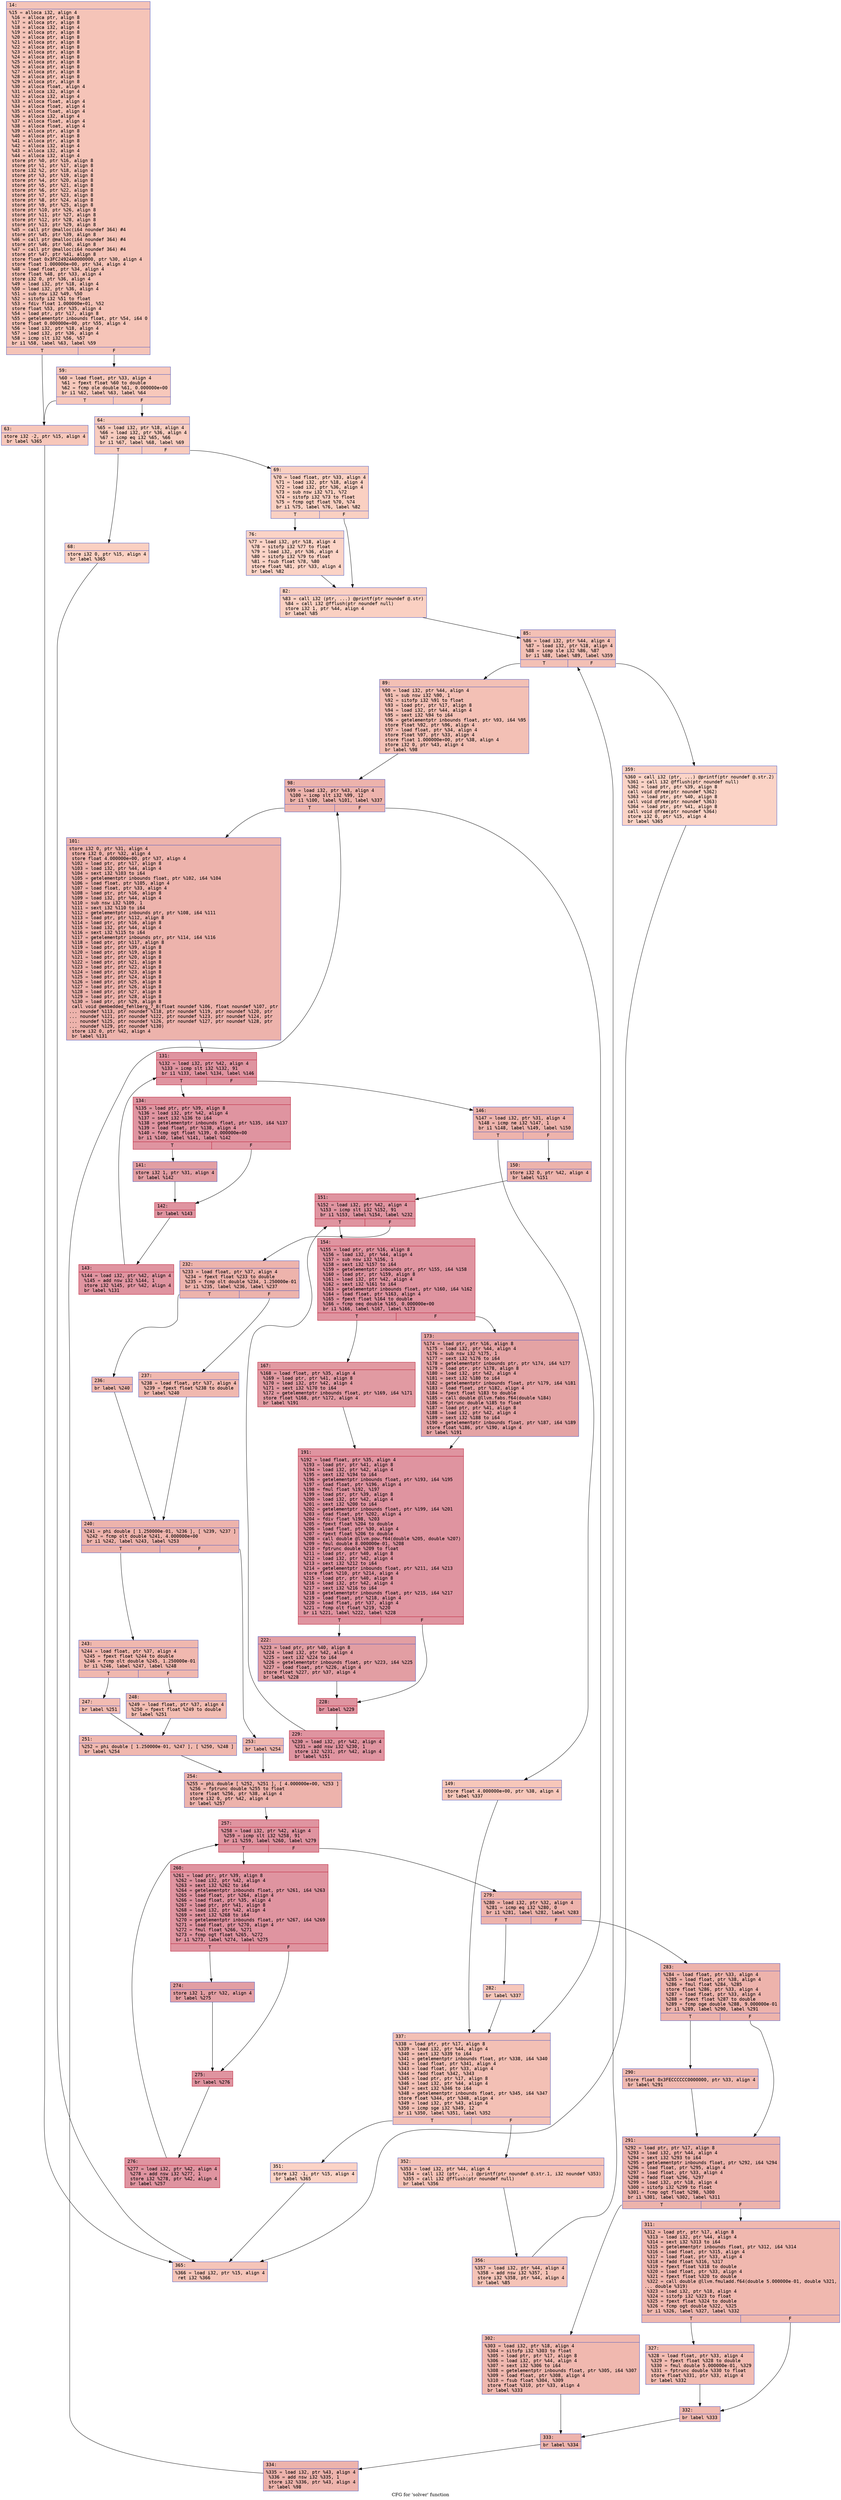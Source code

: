 digraph "CFG for 'solver' function" {
	label="CFG for 'solver' function";

	Node0x600000ca7bb0 [shape=record,color="#3d50c3ff", style=filled, fillcolor="#e97a5f70" fontname="Courier",label="{14:\l|  %15 = alloca i32, align 4\l  %16 = alloca ptr, align 8\l  %17 = alloca ptr, align 8\l  %18 = alloca i32, align 4\l  %19 = alloca ptr, align 8\l  %20 = alloca ptr, align 8\l  %21 = alloca ptr, align 8\l  %22 = alloca ptr, align 8\l  %23 = alloca ptr, align 8\l  %24 = alloca ptr, align 8\l  %25 = alloca ptr, align 8\l  %26 = alloca ptr, align 8\l  %27 = alloca ptr, align 8\l  %28 = alloca ptr, align 8\l  %29 = alloca ptr, align 8\l  %30 = alloca float, align 4\l  %31 = alloca i32, align 4\l  %32 = alloca i32, align 4\l  %33 = alloca float, align 4\l  %34 = alloca float, align 4\l  %35 = alloca float, align 4\l  %36 = alloca i32, align 4\l  %37 = alloca float, align 4\l  %38 = alloca float, align 4\l  %39 = alloca ptr, align 8\l  %40 = alloca ptr, align 8\l  %41 = alloca ptr, align 8\l  %42 = alloca i32, align 4\l  %43 = alloca i32, align 4\l  %44 = alloca i32, align 4\l  store ptr %0, ptr %16, align 8\l  store ptr %1, ptr %17, align 8\l  store i32 %2, ptr %18, align 4\l  store ptr %3, ptr %19, align 8\l  store ptr %4, ptr %20, align 8\l  store ptr %5, ptr %21, align 8\l  store ptr %6, ptr %22, align 8\l  store ptr %7, ptr %23, align 8\l  store ptr %8, ptr %24, align 8\l  store ptr %9, ptr %25, align 8\l  store ptr %10, ptr %26, align 8\l  store ptr %11, ptr %27, align 8\l  store ptr %12, ptr %28, align 8\l  store ptr %13, ptr %29, align 8\l  %45 = call ptr @malloc(i64 noundef 364) #4\l  store ptr %45, ptr %39, align 8\l  %46 = call ptr @malloc(i64 noundef 364) #4\l  store ptr %46, ptr %40, align 8\l  %47 = call ptr @malloc(i64 noundef 364) #4\l  store ptr %47, ptr %41, align 8\l  store float 0x3FC24924A0000000, ptr %30, align 4\l  store float 1.000000e+00, ptr %34, align 4\l  %48 = load float, ptr %34, align 4\l  store float %48, ptr %33, align 4\l  store i32 0, ptr %36, align 4\l  %49 = load i32, ptr %18, align 4\l  %50 = load i32, ptr %36, align 4\l  %51 = sub nsw i32 %49, %50\l  %52 = sitofp i32 %51 to float\l  %53 = fdiv float 1.000000e+01, %52\l  store float %53, ptr %35, align 4\l  %54 = load ptr, ptr %17, align 8\l  %55 = getelementptr inbounds float, ptr %54, i64 0\l  store float 0.000000e+00, ptr %55, align 4\l  %56 = load i32, ptr %18, align 4\l  %57 = load i32, ptr %36, align 4\l  %58 = icmp slt i32 %56, %57\l  br i1 %58, label %63, label %59\l|{<s0>T|<s1>F}}"];
	Node0x600000ca7bb0:s0 -> Node0x600000ca7c50[tooltip="14 -> 63\nProbability 50.00%" ];
	Node0x600000ca7bb0:s1 -> Node0x600000ca7c00[tooltip="14 -> 59\nProbability 50.00%" ];
	Node0x600000ca7c00 [shape=record,color="#3d50c3ff", style=filled, fillcolor="#ed836670" fontname="Courier",label="{59:\l|  %60 = load float, ptr %33, align 4\l  %61 = fpext float %60 to double\l  %62 = fcmp ole double %61, 0.000000e+00\l  br i1 %62, label %63, label %64\l|{<s0>T|<s1>F}}"];
	Node0x600000ca7c00:s0 -> Node0x600000ca7c50[tooltip="59 -> 63\nProbability 50.00%" ];
	Node0x600000ca7c00:s1 -> Node0x600000ca7ca0[tooltip="59 -> 64\nProbability 50.00%" ];
	Node0x600000ca7c50 [shape=record,color="#3d50c3ff", style=filled, fillcolor="#ec7f6370" fontname="Courier",label="{63:\l|  store i32 -2, ptr %15, align 4\l  br label %365\l}"];
	Node0x600000ca7c50 -> Node0x600000ca0e60[tooltip="63 -> 365\nProbability 100.00%" ];
	Node0x600000ca7ca0 [shape=record,color="#3d50c3ff", style=filled, fillcolor="#f08b6e70" fontname="Courier",label="{64:\l|  %65 = load i32, ptr %18, align 4\l  %66 = load i32, ptr %36, align 4\l  %67 = icmp eq i32 %65, %66\l  br i1 %67, label %68, label %69\l|{<s0>T|<s1>F}}"];
	Node0x600000ca7ca0:s0 -> Node0x600000ca7cf0[tooltip="64 -> 68\nProbability 50.00%" ];
	Node0x600000ca7ca0:s1 -> Node0x600000ca7d40[tooltip="64 -> 69\nProbability 50.00%" ];
	Node0x600000ca7cf0 [shape=record,color="#3d50c3ff", style=filled, fillcolor="#f3947570" fontname="Courier",label="{68:\l|  store i32 0, ptr %15, align 4\l  br label %365\l}"];
	Node0x600000ca7cf0 -> Node0x600000ca0e60[tooltip="68 -> 365\nProbability 100.00%" ];
	Node0x600000ca7d40 [shape=record,color="#3d50c3ff", style=filled, fillcolor="#f3947570" fontname="Courier",label="{69:\l|  %70 = load float, ptr %33, align 4\l  %71 = load i32, ptr %18, align 4\l  %72 = load i32, ptr %36, align 4\l  %73 = sub nsw i32 %71, %72\l  %74 = sitofp i32 %73 to float\l  %75 = fcmp ogt float %70, %74\l  br i1 %75, label %76, label %82\l|{<s0>T|<s1>F}}"];
	Node0x600000ca7d40:s0 -> Node0x600000ca7d90[tooltip="69 -> 76\nProbability 50.00%" ];
	Node0x600000ca7d40:s1 -> Node0x600000ca7de0[tooltip="69 -> 82\nProbability 50.00%" ];
	Node0x600000ca7d90 [shape=record,color="#3d50c3ff", style=filled, fillcolor="#f59c7d70" fontname="Courier",label="{76:\l|  %77 = load i32, ptr %18, align 4\l  %78 = sitofp i32 %77 to float\l  %79 = load i32, ptr %36, align 4\l  %80 = sitofp i32 %79 to float\l  %81 = fsub float %78, %80\l  store float %81, ptr %33, align 4\l  br label %82\l}"];
	Node0x600000ca7d90 -> Node0x600000ca7de0[tooltip="76 -> 82\nProbability 100.00%" ];
	Node0x600000ca7de0 [shape=record,color="#3d50c3ff", style=filled, fillcolor="#f3947570" fontname="Courier",label="{82:\l|  %83 = call i32 (ptr, ...) @printf(ptr noundef @.str)\l  %84 = call i32 @fflush(ptr noundef null)\l  store i32 1, ptr %44, align 4\l  br label %85\l}"];
	Node0x600000ca7de0 -> Node0x600000ca7e30[tooltip="82 -> 85\nProbability 100.00%" ];
	Node0x600000ca7e30 [shape=record,color="#3d50c3ff", style=filled, fillcolor="#e5705870" fontname="Courier",label="{85:\l|  %86 = load i32, ptr %44, align 4\l  %87 = load i32, ptr %18, align 4\l  %88 = icmp sle i32 %86, %87\l  br i1 %88, label %89, label %359\l|{<s0>T|<s1>F}}"];
	Node0x600000ca7e30:s0 -> Node0x600000ca7e80[tooltip="85 -> 89\nProbability 96.88%" ];
	Node0x600000ca7e30:s1 -> Node0x600000ca0e10[tooltip="85 -> 359\nProbability 3.12%" ];
	Node0x600000ca7e80 [shape=record,color="#3d50c3ff", style=filled, fillcolor="#e5705870" fontname="Courier",label="{89:\l|  %90 = load i32, ptr %44, align 4\l  %91 = sub nsw i32 %90, 1\l  %92 = sitofp i32 %91 to float\l  %93 = load ptr, ptr %17, align 8\l  %94 = load i32, ptr %44, align 4\l  %95 = sext i32 %94 to i64\l  %96 = getelementptr inbounds float, ptr %93, i64 %95\l  store float %92, ptr %96, align 4\l  %97 = load float, ptr %34, align 4\l  store float %97, ptr %33, align 4\l  store float 1.000000e+00, ptr %38, align 4\l  store i32 0, ptr %43, align 4\l  br label %98\l}"];
	Node0x600000ca7e80 -> Node0x600000ca7ed0[tooltip="89 -> 98\nProbability 100.00%" ];
	Node0x600000ca7ed0 [shape=record,color="#3d50c3ff", style=filled, fillcolor="#d6524470" fontname="Courier",label="{98:\l|  %99 = load i32, ptr %43, align 4\l  %100 = icmp slt i32 %99, 12\l  br i1 %100, label %101, label %337\l|{<s0>T|<s1>F}}"];
	Node0x600000ca7ed0:s0 -> Node0x600000ca7f20[tooltip="98 -> 101\nProbability 96.88%" ];
	Node0x600000ca7ed0:s1 -> Node0x600000ca0cd0[tooltip="98 -> 337\nProbability 3.12%" ];
	Node0x600000ca7f20 [shape=record,color="#3d50c3ff", style=filled, fillcolor="#d6524470" fontname="Courier",label="{101:\l|  store i32 0, ptr %31, align 4\l  store i32 0, ptr %32, align 4\l  store float 4.000000e+00, ptr %37, align 4\l  %102 = load ptr, ptr %17, align 8\l  %103 = load i32, ptr %44, align 4\l  %104 = sext i32 %103 to i64\l  %105 = getelementptr inbounds float, ptr %102, i64 %104\l  %106 = load float, ptr %105, align 4\l  %107 = load float, ptr %33, align 4\l  %108 = load ptr, ptr %16, align 8\l  %109 = load i32, ptr %44, align 4\l  %110 = sub nsw i32 %109, 1\l  %111 = sext i32 %110 to i64\l  %112 = getelementptr inbounds ptr, ptr %108, i64 %111\l  %113 = load ptr, ptr %112, align 8\l  %114 = load ptr, ptr %16, align 8\l  %115 = load i32, ptr %44, align 4\l  %116 = sext i32 %115 to i64\l  %117 = getelementptr inbounds ptr, ptr %114, i64 %116\l  %118 = load ptr, ptr %117, align 8\l  %119 = load ptr, ptr %39, align 8\l  %120 = load ptr, ptr %19, align 8\l  %121 = load ptr, ptr %20, align 8\l  %122 = load ptr, ptr %21, align 8\l  %123 = load ptr, ptr %22, align 8\l  %124 = load ptr, ptr %23, align 8\l  %125 = load ptr, ptr %24, align 8\l  %126 = load ptr, ptr %25, align 8\l  %127 = load ptr, ptr %26, align 8\l  %128 = load ptr, ptr %27, align 8\l  %129 = load ptr, ptr %28, align 8\l  %130 = load ptr, ptr %29, align 8\l  call void @embedded_fehlberg_7_8(float noundef %106, float noundef %107, ptr\l... noundef %113, ptr noundef %118, ptr noundef %119, ptr noundef %120, ptr\l... noundef %121, ptr noundef %122, ptr noundef %123, ptr noundef %124, ptr\l... noundef %125, ptr noundef %126, ptr noundef %127, ptr noundef %128, ptr\l... noundef %129, ptr noundef %130)\l  store i32 0, ptr %42, align 4\l  br label %131\l}"];
	Node0x600000ca7f20 -> Node0x600000ca7f70[tooltip="101 -> 131\nProbability 100.00%" ];
	Node0x600000ca7f70 [shape=record,color="#b70d28ff", style=filled, fillcolor="#b70d2870" fontname="Courier",label="{131:\l|  %132 = load i32, ptr %42, align 4\l  %133 = icmp slt i32 %132, 91\l  br i1 %133, label %134, label %146\l|{<s0>T|<s1>F}}"];
	Node0x600000ca7f70:s0 -> Node0x600000ca0000[tooltip="131 -> 134\nProbability 96.88%" ];
	Node0x600000ca7f70:s1 -> Node0x600000ca0140[tooltip="131 -> 146\nProbability 3.12%" ];
	Node0x600000ca0000 [shape=record,color="#b70d28ff", style=filled, fillcolor="#b70d2870" fontname="Courier",label="{134:\l|  %135 = load ptr, ptr %39, align 8\l  %136 = load i32, ptr %42, align 4\l  %137 = sext i32 %136 to i64\l  %138 = getelementptr inbounds float, ptr %135, i64 %137\l  %139 = load float, ptr %138, align 4\l  %140 = fcmp ogt float %139, 0.000000e+00\l  br i1 %140, label %141, label %142\l|{<s0>T|<s1>F}}"];
	Node0x600000ca0000:s0 -> Node0x600000ca0050[tooltip="134 -> 141\nProbability 50.00%" ];
	Node0x600000ca0000:s1 -> Node0x600000ca00a0[tooltip="134 -> 142\nProbability 50.00%" ];
	Node0x600000ca0050 [shape=record,color="#3d50c3ff", style=filled, fillcolor="#be242e70" fontname="Courier",label="{141:\l|  store i32 1, ptr %31, align 4\l  br label %142\l}"];
	Node0x600000ca0050 -> Node0x600000ca00a0[tooltip="141 -> 142\nProbability 100.00%" ];
	Node0x600000ca00a0 [shape=record,color="#b70d28ff", style=filled, fillcolor="#b70d2870" fontname="Courier",label="{142:\l|  br label %143\l}"];
	Node0x600000ca00a0 -> Node0x600000ca00f0[tooltip="142 -> 143\nProbability 100.00%" ];
	Node0x600000ca00f0 [shape=record,color="#b70d28ff", style=filled, fillcolor="#b70d2870" fontname="Courier",label="{143:\l|  %144 = load i32, ptr %42, align 4\l  %145 = add nsw i32 %144, 1\l  store i32 %145, ptr %42, align 4\l  br label %131\l}"];
	Node0x600000ca00f0 -> Node0x600000ca7f70[tooltip="143 -> 131\nProbability 100.00%" ];
	Node0x600000ca0140 [shape=record,color="#3d50c3ff", style=filled, fillcolor="#d6524470" fontname="Courier",label="{146:\l|  %147 = load i32, ptr %31, align 4\l  %148 = icmp ne i32 %147, 1\l  br i1 %148, label %149, label %150\l|{<s0>T|<s1>F}}"];
	Node0x600000ca0140:s0 -> Node0x600000ca0190[tooltip="146 -> 149\nProbability 3.12%" ];
	Node0x600000ca0140:s1 -> Node0x600000ca01e0[tooltip="146 -> 150\nProbability 96.88%" ];
	Node0x600000ca0190 [shape=record,color="#3d50c3ff", style=filled, fillcolor="#ec7f6370" fontname="Courier",label="{149:\l|  store float 4.000000e+00, ptr %38, align 4\l  br label %337\l}"];
	Node0x600000ca0190 -> Node0x600000ca0cd0[tooltip="149 -> 337\nProbability 100.00%" ];
	Node0x600000ca01e0 [shape=record,color="#3d50c3ff", style=filled, fillcolor="#d6524470" fontname="Courier",label="{150:\l|  store i32 0, ptr %42, align 4\l  br label %151\l}"];
	Node0x600000ca01e0 -> Node0x600000ca0230[tooltip="150 -> 151\nProbability 100.00%" ];
	Node0x600000ca0230 [shape=record,color="#b70d28ff", style=filled, fillcolor="#b70d2870" fontname="Courier",label="{151:\l|  %152 = load i32, ptr %42, align 4\l  %153 = icmp slt i32 %152, 91\l  br i1 %153, label %154, label %232\l|{<s0>T|<s1>F}}"];
	Node0x600000ca0230:s0 -> Node0x600000ca0280[tooltip="151 -> 154\nProbability 96.88%" ];
	Node0x600000ca0230:s1 -> Node0x600000ca04b0[tooltip="151 -> 232\nProbability 3.12%" ];
	Node0x600000ca0280 [shape=record,color="#b70d28ff", style=filled, fillcolor="#b70d2870" fontname="Courier",label="{154:\l|  %155 = load ptr, ptr %16, align 8\l  %156 = load i32, ptr %44, align 4\l  %157 = sub nsw i32 %156, 1\l  %158 = sext i32 %157 to i64\l  %159 = getelementptr inbounds ptr, ptr %155, i64 %158\l  %160 = load ptr, ptr %159, align 8\l  %161 = load i32, ptr %42, align 4\l  %162 = sext i32 %161 to i64\l  %163 = getelementptr inbounds float, ptr %160, i64 %162\l  %164 = load float, ptr %163, align 4\l  %165 = fpext float %164 to double\l  %166 = fcmp oeq double %165, 0.000000e+00\l  br i1 %166, label %167, label %173\l|{<s0>T|<s1>F}}"];
	Node0x600000ca0280:s0 -> Node0x600000ca02d0[tooltip="154 -> 167\nProbability 62.50%" ];
	Node0x600000ca0280:s1 -> Node0x600000ca0320[tooltip="154 -> 173\nProbability 37.50%" ];
	Node0x600000ca02d0 [shape=record,color="#b70d28ff", style=filled, fillcolor="#bb1b2c70" fontname="Courier",label="{167:\l|  %168 = load float, ptr %35, align 4\l  %169 = load ptr, ptr %41, align 8\l  %170 = load i32, ptr %42, align 4\l  %171 = sext i32 %170 to i64\l  %172 = getelementptr inbounds float, ptr %169, i64 %171\l  store float %168, ptr %172, align 4\l  br label %191\l}"];
	Node0x600000ca02d0 -> Node0x600000ca0370[tooltip="167 -> 191\nProbability 100.00%" ];
	Node0x600000ca0320 [shape=record,color="#3d50c3ff", style=filled, fillcolor="#c32e3170" fontname="Courier",label="{173:\l|  %174 = load ptr, ptr %16, align 8\l  %175 = load i32, ptr %44, align 4\l  %176 = sub nsw i32 %175, 1\l  %177 = sext i32 %176 to i64\l  %178 = getelementptr inbounds ptr, ptr %174, i64 %177\l  %179 = load ptr, ptr %178, align 8\l  %180 = load i32, ptr %42, align 4\l  %181 = sext i32 %180 to i64\l  %182 = getelementptr inbounds float, ptr %179, i64 %181\l  %183 = load float, ptr %182, align 4\l  %184 = fpext float %183 to double\l  %185 = call double @llvm.fabs.f64(double %184)\l  %186 = fptrunc double %185 to float\l  %187 = load ptr, ptr %41, align 8\l  %188 = load i32, ptr %42, align 4\l  %189 = sext i32 %188 to i64\l  %190 = getelementptr inbounds float, ptr %187, i64 %189\l  store float %186, ptr %190, align 4\l  br label %191\l}"];
	Node0x600000ca0320 -> Node0x600000ca0370[tooltip="173 -> 191\nProbability 100.00%" ];
	Node0x600000ca0370 [shape=record,color="#b70d28ff", style=filled, fillcolor="#b70d2870" fontname="Courier",label="{191:\l|  %192 = load float, ptr %35, align 4\l  %193 = load ptr, ptr %41, align 8\l  %194 = load i32, ptr %42, align 4\l  %195 = sext i32 %194 to i64\l  %196 = getelementptr inbounds float, ptr %193, i64 %195\l  %197 = load float, ptr %196, align 4\l  %198 = fmul float %192, %197\l  %199 = load ptr, ptr %39, align 8\l  %200 = load i32, ptr %42, align 4\l  %201 = sext i32 %200 to i64\l  %202 = getelementptr inbounds float, ptr %199, i64 %201\l  %203 = load float, ptr %202, align 4\l  %204 = fdiv float %198, %203\l  %205 = fpext float %204 to double\l  %206 = load float, ptr %30, align 4\l  %207 = fpext float %206 to double\l  %208 = call double @llvm.pow.f64(double %205, double %207)\l  %209 = fmul double 8.000000e-01, %208\l  %210 = fptrunc double %209 to float\l  %211 = load ptr, ptr %40, align 8\l  %212 = load i32, ptr %42, align 4\l  %213 = sext i32 %212 to i64\l  %214 = getelementptr inbounds float, ptr %211, i64 %213\l  store float %210, ptr %214, align 4\l  %215 = load ptr, ptr %40, align 8\l  %216 = load i32, ptr %42, align 4\l  %217 = sext i32 %216 to i64\l  %218 = getelementptr inbounds float, ptr %215, i64 %217\l  %219 = load float, ptr %218, align 4\l  %220 = load float, ptr %37, align 4\l  %221 = fcmp olt float %219, %220\l  br i1 %221, label %222, label %228\l|{<s0>T|<s1>F}}"];
	Node0x600000ca0370:s0 -> Node0x600000ca03c0[tooltip="191 -> 222\nProbability 50.00%" ];
	Node0x600000ca0370:s1 -> Node0x600000ca0410[tooltip="191 -> 228\nProbability 50.00%" ];
	Node0x600000ca03c0 [shape=record,color="#3d50c3ff", style=filled, fillcolor="#be242e70" fontname="Courier",label="{222:\l|  %223 = load ptr, ptr %40, align 8\l  %224 = load i32, ptr %42, align 4\l  %225 = sext i32 %224 to i64\l  %226 = getelementptr inbounds float, ptr %223, i64 %225\l  %227 = load float, ptr %226, align 4\l  store float %227, ptr %37, align 4\l  br label %228\l}"];
	Node0x600000ca03c0 -> Node0x600000ca0410[tooltip="222 -> 228\nProbability 100.00%" ];
	Node0x600000ca0410 [shape=record,color="#b70d28ff", style=filled, fillcolor="#b70d2870" fontname="Courier",label="{228:\l|  br label %229\l}"];
	Node0x600000ca0410 -> Node0x600000ca0460[tooltip="228 -> 229\nProbability 100.00%" ];
	Node0x600000ca0460 [shape=record,color="#b70d28ff", style=filled, fillcolor="#b70d2870" fontname="Courier",label="{229:\l|  %230 = load i32, ptr %42, align 4\l  %231 = add nsw i32 %230, 1\l  store i32 %231, ptr %42, align 4\l  br label %151\l}"];
	Node0x600000ca0460 -> Node0x600000ca0230[tooltip="229 -> 151\nProbability 100.00%" ];
	Node0x600000ca04b0 [shape=record,color="#3d50c3ff", style=filled, fillcolor="#d6524470" fontname="Courier",label="{232:\l|  %233 = load float, ptr %37, align 4\l  %234 = fpext float %233 to double\l  %235 = fcmp olt double %234, 1.250000e-01\l  br i1 %235, label %236, label %237\l|{<s0>T|<s1>F}}"];
	Node0x600000ca04b0:s0 -> Node0x600000ca0500[tooltip="232 -> 236\nProbability 50.00%" ];
	Node0x600000ca04b0:s1 -> Node0x600000ca0550[tooltip="232 -> 237\nProbability 50.00%" ];
	Node0x600000ca0500 [shape=record,color="#3d50c3ff", style=filled, fillcolor="#dc5d4a70" fontname="Courier",label="{236:\l|  br label %240\l}"];
	Node0x600000ca0500 -> Node0x600000ca05a0[tooltip="236 -> 240\nProbability 100.00%" ];
	Node0x600000ca0550 [shape=record,color="#3d50c3ff", style=filled, fillcolor="#dc5d4a70" fontname="Courier",label="{237:\l|  %238 = load float, ptr %37, align 4\l  %239 = fpext float %238 to double\l  br label %240\l}"];
	Node0x600000ca0550 -> Node0x600000ca05a0[tooltip="237 -> 240\nProbability 100.00%" ];
	Node0x600000ca05a0 [shape=record,color="#3d50c3ff", style=filled, fillcolor="#d6524470" fontname="Courier",label="{240:\l|  %241 = phi double [ 1.250000e-01, %236 ], [ %239, %237 ]\l  %242 = fcmp olt double %241, 4.000000e+00\l  br i1 %242, label %243, label %253\l|{<s0>T|<s1>F}}"];
	Node0x600000ca05a0:s0 -> Node0x600000ca05f0[tooltip="240 -> 243\nProbability 50.00%" ];
	Node0x600000ca05a0:s1 -> Node0x600000ca0730[tooltip="240 -> 253\nProbability 50.00%" ];
	Node0x600000ca05f0 [shape=record,color="#3d50c3ff", style=filled, fillcolor="#dc5d4a70" fontname="Courier",label="{243:\l|  %244 = load float, ptr %37, align 4\l  %245 = fpext float %244 to double\l  %246 = fcmp olt double %245, 1.250000e-01\l  br i1 %246, label %247, label %248\l|{<s0>T|<s1>F}}"];
	Node0x600000ca05f0:s0 -> Node0x600000ca0640[tooltip="243 -> 247\nProbability 50.00%" ];
	Node0x600000ca05f0:s1 -> Node0x600000ca0690[tooltip="243 -> 248\nProbability 50.00%" ];
	Node0x600000ca0640 [shape=record,color="#3d50c3ff", style=filled, fillcolor="#e1675170" fontname="Courier",label="{247:\l|  br label %251\l}"];
	Node0x600000ca0640 -> Node0x600000ca06e0[tooltip="247 -> 251\nProbability 100.00%" ];
	Node0x600000ca0690 [shape=record,color="#3d50c3ff", style=filled, fillcolor="#e1675170" fontname="Courier",label="{248:\l|  %249 = load float, ptr %37, align 4\l  %250 = fpext float %249 to double\l  br label %251\l}"];
	Node0x600000ca0690 -> Node0x600000ca06e0[tooltip="248 -> 251\nProbability 100.00%" ];
	Node0x600000ca06e0 [shape=record,color="#3d50c3ff", style=filled, fillcolor="#dc5d4a70" fontname="Courier",label="{251:\l|  %252 = phi double [ 1.250000e-01, %247 ], [ %250, %248 ]\l  br label %254\l}"];
	Node0x600000ca06e0 -> Node0x600000ca0780[tooltip="251 -> 254\nProbability 100.00%" ];
	Node0x600000ca0730 [shape=record,color="#3d50c3ff", style=filled, fillcolor="#dc5d4a70" fontname="Courier",label="{253:\l|  br label %254\l}"];
	Node0x600000ca0730 -> Node0x600000ca0780[tooltip="253 -> 254\nProbability 100.00%" ];
	Node0x600000ca0780 [shape=record,color="#3d50c3ff", style=filled, fillcolor="#d6524470" fontname="Courier",label="{254:\l|  %255 = phi double [ %252, %251 ], [ 4.000000e+00, %253 ]\l  %256 = fptrunc double %255 to float\l  store float %256, ptr %38, align 4\l  store i32 0, ptr %42, align 4\l  br label %257\l}"];
	Node0x600000ca0780 -> Node0x600000ca07d0[tooltip="254 -> 257\nProbability 100.00%" ];
	Node0x600000ca07d0 [shape=record,color="#b70d28ff", style=filled, fillcolor="#b70d2870" fontname="Courier",label="{257:\l|  %258 = load i32, ptr %42, align 4\l  %259 = icmp slt i32 %258, 91\l  br i1 %259, label %260, label %279\l|{<s0>T|<s1>F}}"];
	Node0x600000ca07d0:s0 -> Node0x600000ca0820[tooltip="257 -> 260\nProbability 96.88%" ];
	Node0x600000ca07d0:s1 -> Node0x600000ca0960[tooltip="257 -> 279\nProbability 3.12%" ];
	Node0x600000ca0820 [shape=record,color="#b70d28ff", style=filled, fillcolor="#b70d2870" fontname="Courier",label="{260:\l|  %261 = load ptr, ptr %39, align 8\l  %262 = load i32, ptr %42, align 4\l  %263 = sext i32 %262 to i64\l  %264 = getelementptr inbounds float, ptr %261, i64 %263\l  %265 = load float, ptr %264, align 4\l  %266 = load float, ptr %35, align 4\l  %267 = load ptr, ptr %41, align 8\l  %268 = load i32, ptr %42, align 4\l  %269 = sext i32 %268 to i64\l  %270 = getelementptr inbounds float, ptr %267, i64 %269\l  %271 = load float, ptr %270, align 4\l  %272 = fmul float %266, %271\l  %273 = fcmp ogt float %265, %272\l  br i1 %273, label %274, label %275\l|{<s0>T|<s1>F}}"];
	Node0x600000ca0820:s0 -> Node0x600000ca0870[tooltip="260 -> 274\nProbability 50.00%" ];
	Node0x600000ca0820:s1 -> Node0x600000ca08c0[tooltip="260 -> 275\nProbability 50.00%" ];
	Node0x600000ca0870 [shape=record,color="#3d50c3ff", style=filled, fillcolor="#be242e70" fontname="Courier",label="{274:\l|  store i32 1, ptr %32, align 4\l  br label %275\l}"];
	Node0x600000ca0870 -> Node0x600000ca08c0[tooltip="274 -> 275\nProbability 100.00%" ];
	Node0x600000ca08c0 [shape=record,color="#b70d28ff", style=filled, fillcolor="#b70d2870" fontname="Courier",label="{275:\l|  br label %276\l}"];
	Node0x600000ca08c0 -> Node0x600000ca0910[tooltip="275 -> 276\nProbability 100.00%" ];
	Node0x600000ca0910 [shape=record,color="#b70d28ff", style=filled, fillcolor="#b70d2870" fontname="Courier",label="{276:\l|  %277 = load i32, ptr %42, align 4\l  %278 = add nsw i32 %277, 1\l  store i32 %278, ptr %42, align 4\l  br label %257\l}"];
	Node0x600000ca0910 -> Node0x600000ca07d0[tooltip="276 -> 257\nProbability 100.00%" ];
	Node0x600000ca0960 [shape=record,color="#3d50c3ff", style=filled, fillcolor="#d6524470" fontname="Courier",label="{279:\l|  %280 = load i32, ptr %32, align 4\l  %281 = icmp eq i32 %280, 0\l  br i1 %281, label %282, label %283\l|{<s0>T|<s1>F}}"];
	Node0x600000ca0960:s0 -> Node0x600000ca09b0[tooltip="279 -> 282\nProbability 3.12%" ];
	Node0x600000ca0960:s1 -> Node0x600000ca0a00[tooltip="279 -> 283\nProbability 96.88%" ];
	Node0x600000ca09b0 [shape=record,color="#3d50c3ff", style=filled, fillcolor="#ec7f6370" fontname="Courier",label="{282:\l|  br label %337\l}"];
	Node0x600000ca09b0 -> Node0x600000ca0cd0[tooltip="282 -> 337\nProbability 100.00%" ];
	Node0x600000ca0a00 [shape=record,color="#3d50c3ff", style=filled, fillcolor="#d6524470" fontname="Courier",label="{283:\l|  %284 = load float, ptr %33, align 4\l  %285 = load float, ptr %38, align 4\l  %286 = fmul float %284, %285\l  store float %286, ptr %33, align 4\l  %287 = load float, ptr %33, align 4\l  %288 = fpext float %287 to double\l  %289 = fcmp oge double %288, 9.000000e-01\l  br i1 %289, label %290, label %291\l|{<s0>T|<s1>F}}"];
	Node0x600000ca0a00:s0 -> Node0x600000ca0a50[tooltip="283 -> 290\nProbability 50.00%" ];
	Node0x600000ca0a00:s1 -> Node0x600000ca0aa0[tooltip="283 -> 291\nProbability 50.00%" ];
	Node0x600000ca0a50 [shape=record,color="#3d50c3ff", style=filled, fillcolor="#dc5d4a70" fontname="Courier",label="{290:\l|  store float 0x3FECCCCCC0000000, ptr %33, align 4\l  br label %291\l}"];
	Node0x600000ca0a50 -> Node0x600000ca0aa0[tooltip="290 -> 291\nProbability 100.00%" ];
	Node0x600000ca0aa0 [shape=record,color="#3d50c3ff", style=filled, fillcolor="#d6524470" fontname="Courier",label="{291:\l|  %292 = load ptr, ptr %17, align 8\l  %293 = load i32, ptr %44, align 4\l  %294 = sext i32 %293 to i64\l  %295 = getelementptr inbounds float, ptr %292, i64 %294\l  %296 = load float, ptr %295, align 4\l  %297 = load float, ptr %33, align 4\l  %298 = fadd float %296, %297\l  %299 = load i32, ptr %18, align 4\l  %300 = sitofp i32 %299 to float\l  %301 = fcmp ogt float %298, %300\l  br i1 %301, label %302, label %311\l|{<s0>T|<s1>F}}"];
	Node0x600000ca0aa0:s0 -> Node0x600000ca0af0[tooltip="291 -> 302\nProbability 50.00%" ];
	Node0x600000ca0aa0:s1 -> Node0x600000ca0b40[tooltip="291 -> 311\nProbability 50.00%" ];
	Node0x600000ca0af0 [shape=record,color="#3d50c3ff", style=filled, fillcolor="#dc5d4a70" fontname="Courier",label="{302:\l|  %303 = load i32, ptr %18, align 4\l  %304 = sitofp i32 %303 to float\l  %305 = load ptr, ptr %17, align 8\l  %306 = load i32, ptr %44, align 4\l  %307 = sext i32 %306 to i64\l  %308 = getelementptr inbounds float, ptr %305, i64 %307\l  %309 = load float, ptr %308, align 4\l  %310 = fsub float %304, %309\l  store float %310, ptr %33, align 4\l  br label %333\l}"];
	Node0x600000ca0af0 -> Node0x600000ca0c30[tooltip="302 -> 333\nProbability 100.00%" ];
	Node0x600000ca0b40 [shape=record,color="#3d50c3ff", style=filled, fillcolor="#dc5d4a70" fontname="Courier",label="{311:\l|  %312 = load ptr, ptr %17, align 8\l  %313 = load i32, ptr %44, align 4\l  %314 = sext i32 %313 to i64\l  %315 = getelementptr inbounds float, ptr %312, i64 %314\l  %316 = load float, ptr %315, align 4\l  %317 = load float, ptr %33, align 4\l  %318 = fadd float %316, %317\l  %319 = fpext float %318 to double\l  %320 = load float, ptr %33, align 4\l  %321 = fpext float %320 to double\l  %322 = call double @llvm.fmuladd.f64(double 5.000000e-01, double %321,\l... double %319)\l  %323 = load i32, ptr %18, align 4\l  %324 = sitofp i32 %323 to float\l  %325 = fpext float %324 to double\l  %326 = fcmp ogt double %322, %325\l  br i1 %326, label %327, label %332\l|{<s0>T|<s1>F}}"];
	Node0x600000ca0b40:s0 -> Node0x600000ca0b90[tooltip="311 -> 327\nProbability 50.00%" ];
	Node0x600000ca0b40:s1 -> Node0x600000ca0be0[tooltip="311 -> 332\nProbability 50.00%" ];
	Node0x600000ca0b90 [shape=record,color="#3d50c3ff", style=filled, fillcolor="#e1675170" fontname="Courier",label="{327:\l|  %328 = load float, ptr %33, align 4\l  %329 = fpext float %328 to double\l  %330 = fmul double 5.000000e-01, %329\l  %331 = fptrunc double %330 to float\l  store float %331, ptr %33, align 4\l  br label %332\l}"];
	Node0x600000ca0b90 -> Node0x600000ca0be0[tooltip="327 -> 332\nProbability 100.00%" ];
	Node0x600000ca0be0 [shape=record,color="#3d50c3ff", style=filled, fillcolor="#dc5d4a70" fontname="Courier",label="{332:\l|  br label %333\l}"];
	Node0x600000ca0be0 -> Node0x600000ca0c30[tooltip="332 -> 333\nProbability 100.00%" ];
	Node0x600000ca0c30 [shape=record,color="#3d50c3ff", style=filled, fillcolor="#d6524470" fontname="Courier",label="{333:\l|  br label %334\l}"];
	Node0x600000ca0c30 -> Node0x600000ca0c80[tooltip="333 -> 334\nProbability 100.00%" ];
	Node0x600000ca0c80 [shape=record,color="#3d50c3ff", style=filled, fillcolor="#d6524470" fontname="Courier",label="{334:\l|  %335 = load i32, ptr %43, align 4\l  %336 = add nsw i32 %335, 1\l  store i32 %336, ptr %43, align 4\l  br label %98\l}"];
	Node0x600000ca0c80 -> Node0x600000ca7ed0[tooltip="334 -> 98\nProbability 100.00%" ];
	Node0x600000ca0cd0 [shape=record,color="#3d50c3ff", style=filled, fillcolor="#e5705870" fontname="Courier",label="{337:\l|  %338 = load ptr, ptr %17, align 8\l  %339 = load i32, ptr %44, align 4\l  %340 = sext i32 %339 to i64\l  %341 = getelementptr inbounds float, ptr %338, i64 %340\l  %342 = load float, ptr %341, align 4\l  %343 = load float, ptr %33, align 4\l  %344 = fadd float %342, %343\l  %345 = load ptr, ptr %17, align 8\l  %346 = load i32, ptr %44, align 4\l  %347 = sext i32 %346 to i64\l  %348 = getelementptr inbounds float, ptr %345, i64 %347\l  store float %344, ptr %348, align 4\l  %349 = load i32, ptr %43, align 4\l  %350 = icmp sge i32 %349, 12\l  br i1 %350, label %351, label %352\l|{<s0>T|<s1>F}}"];
	Node0x600000ca0cd0:s0 -> Node0x600000ca0d20[tooltip="337 -> 351\nProbability 3.12%" ];
	Node0x600000ca0cd0:s1 -> Node0x600000ca0d70[tooltip="337 -> 352\nProbability 96.88%" ];
	Node0x600000ca0d20 [shape=record,color="#3d50c3ff", style=filled, fillcolor="#f59c7d70" fontname="Courier",label="{351:\l|  store i32 -1, ptr %15, align 4\l  br label %365\l}"];
	Node0x600000ca0d20 -> Node0x600000ca0e60[tooltip="351 -> 365\nProbability 100.00%" ];
	Node0x600000ca0d70 [shape=record,color="#3d50c3ff", style=filled, fillcolor="#e8765c70" fontname="Courier",label="{352:\l|  %353 = load i32, ptr %44, align 4\l  %354 = call i32 (ptr, ...) @printf(ptr noundef @.str.1, i32 noundef %353)\l  %355 = call i32 @fflush(ptr noundef null)\l  br label %356\l}"];
	Node0x600000ca0d70 -> Node0x600000ca0dc0[tooltip="352 -> 356\nProbability 100.00%" ];
	Node0x600000ca0dc0 [shape=record,color="#3d50c3ff", style=filled, fillcolor="#e8765c70" fontname="Courier",label="{356:\l|  %357 = load i32, ptr %44, align 4\l  %358 = add nsw i32 %357, 1\l  store i32 %358, ptr %44, align 4\l  br label %85\l}"];
	Node0x600000ca0dc0 -> Node0x600000ca7e30[tooltip="356 -> 85\nProbability 100.00%" ];
	Node0x600000ca0e10 [shape=record,color="#3d50c3ff", style=filled, fillcolor="#f59c7d70" fontname="Courier",label="{359:\l|  %360 = call i32 (ptr, ...) @printf(ptr noundef @.str.2)\l  %361 = call i32 @fflush(ptr noundef null)\l  %362 = load ptr, ptr %39, align 8\l  call void @free(ptr noundef %362)\l  %363 = load ptr, ptr %40, align 8\l  call void @free(ptr noundef %363)\l  %364 = load ptr, ptr %41, align 8\l  call void @free(ptr noundef %364)\l  store i32 0, ptr %15, align 4\l  br label %365\l}"];
	Node0x600000ca0e10 -> Node0x600000ca0e60[tooltip="359 -> 365\nProbability 100.00%" ];
	Node0x600000ca0e60 [shape=record,color="#3d50c3ff", style=filled, fillcolor="#e97a5f70" fontname="Courier",label="{365:\l|  %366 = load i32, ptr %15, align 4\l  ret i32 %366\l}"];
}
